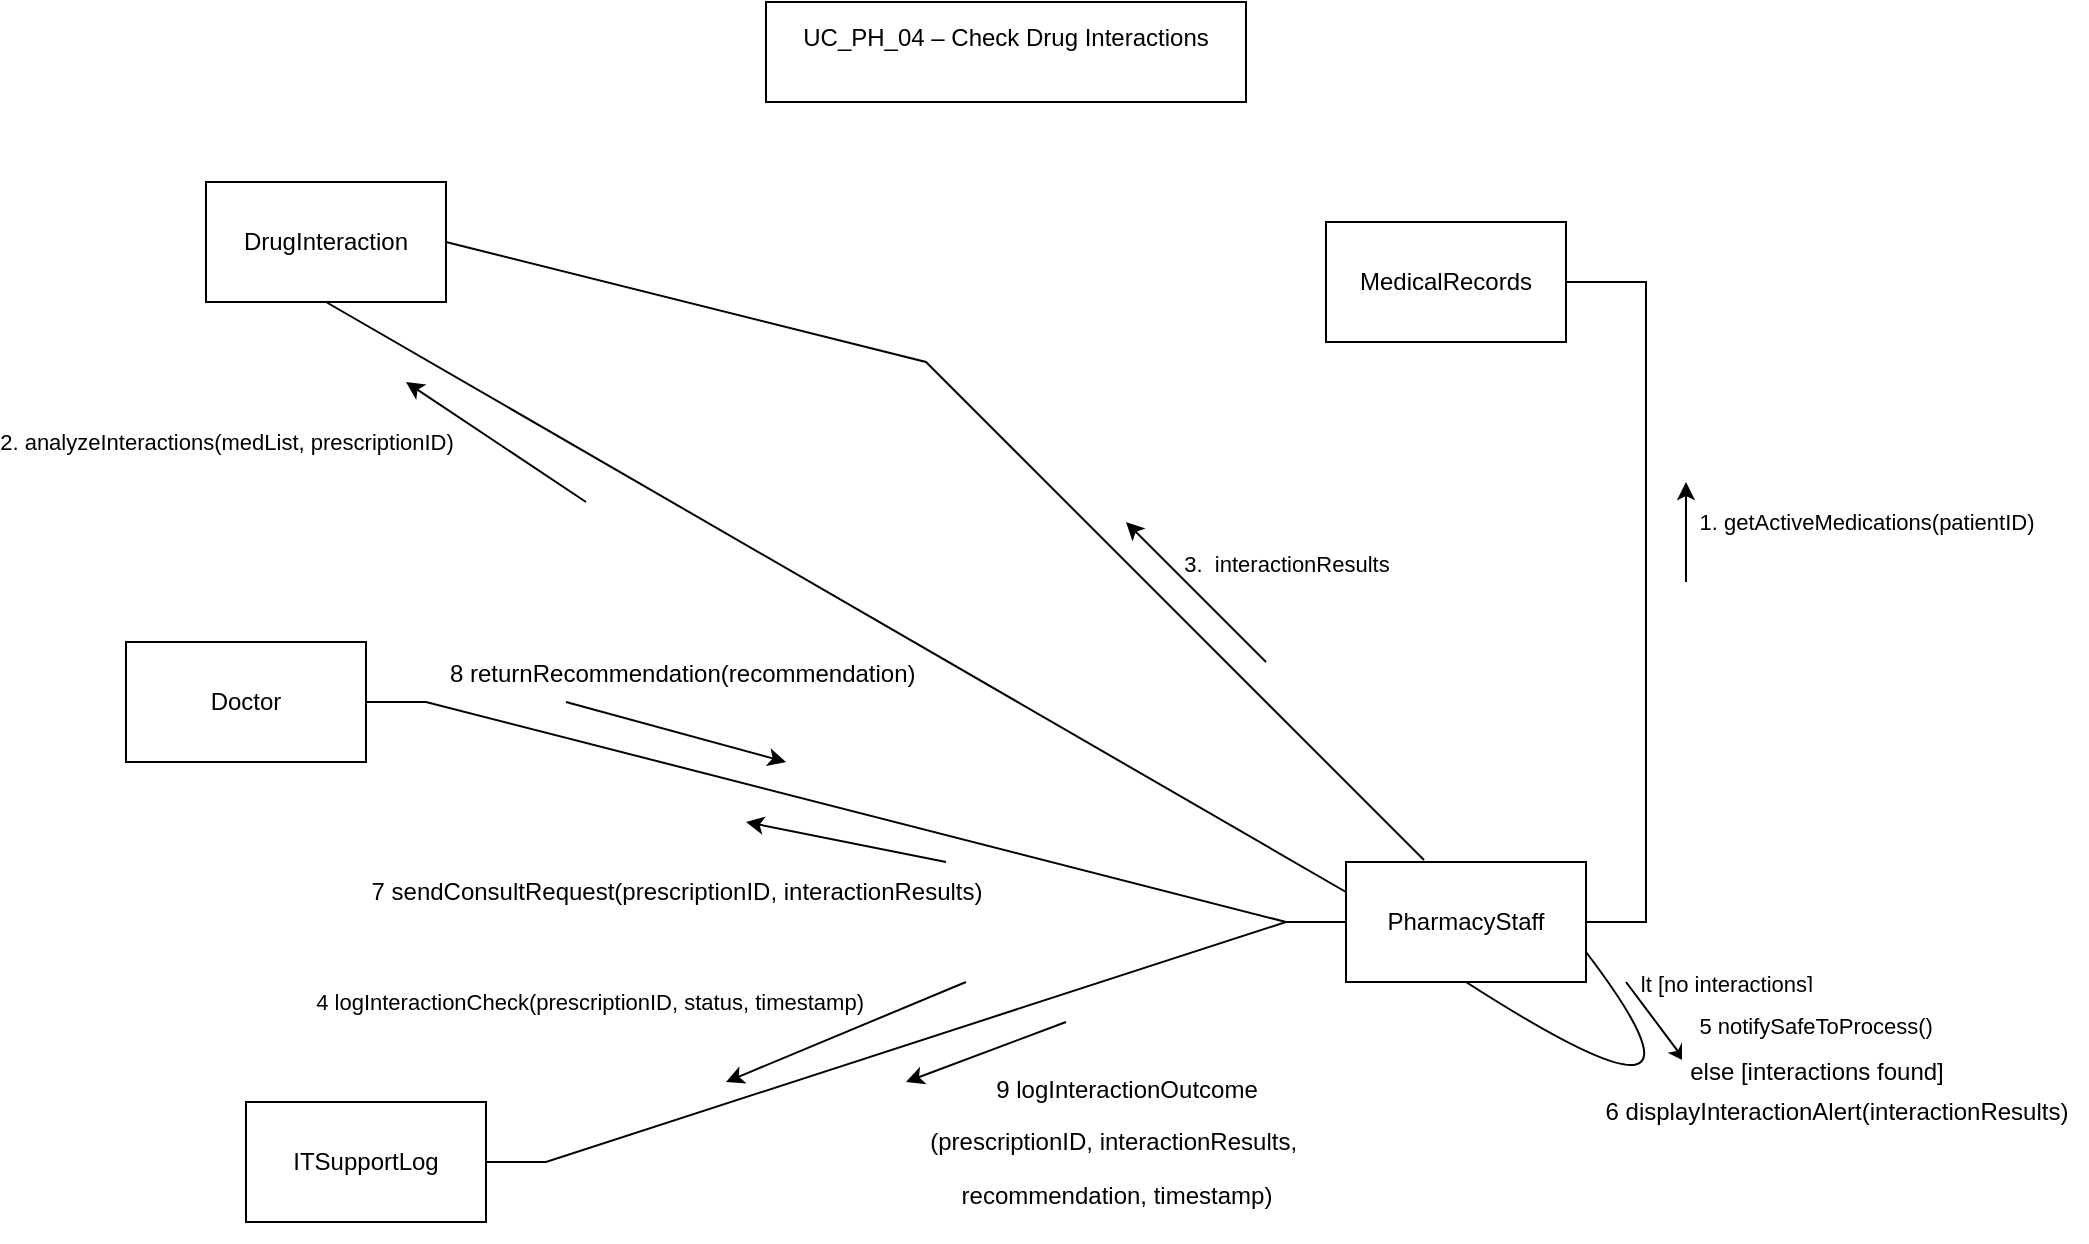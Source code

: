 <mxfile version="26.2.14">
  <diagram name="Page-1" id="9f46799a-70d6-7492-0946-bef42562c5a5">
    <mxGraphModel dx="1426" dy="777" grid="1" gridSize="10" guides="1" tooltips="1" connect="1" arrows="1" fold="1" page="1" pageScale="1" pageWidth="1100" pageHeight="850" background="none" math="0" shadow="0">
      <root>
        <mxCell id="0" />
        <mxCell id="1" parent="0" />
        <mxCell id="6qcLb6IqXo1qKlvq4Bnr-1" value="&lt;div&gt;UC_PH_04 – Check Drug Interactions&lt;/div&gt;&lt;div&gt;&lt;br&gt;&lt;/div&gt;" style="rounded=0;whiteSpace=wrap;html=1;" vertex="1" parent="1">
          <mxGeometry x="420" y="60" width="240" height="50" as="geometry" />
        </mxCell>
        <mxCell id="6qcLb6IqXo1qKlvq4Bnr-11" style="edgeStyle=entityRelationEdgeStyle;rounded=0;orthogonalLoop=1;jettySize=auto;html=1;entryX=1;entryY=0.5;entryDx=0;entryDy=0;endArrow=none;startFill=0;" edge="1" parent="1" source="6qcLb6IqXo1qKlvq4Bnr-3" target="6qcLb6IqXo1qKlvq4Bnr-6">
          <mxGeometry relative="1" as="geometry" />
        </mxCell>
        <mxCell id="6qcLb6IqXo1qKlvq4Bnr-19" value="&amp;nbsp;4 logInteractionCheck(prescriptionID, status, timestamp)" style="edgeLabel;html=1;align=center;verticalAlign=middle;resizable=0;points=[];" vertex="1" connectable="0" parent="6qcLb6IqXo1qKlvq4Bnr-11">
          <mxGeometry x="0.422" y="3" relative="1" as="geometry">
            <mxPoint x="-76" y="-52" as="offset" />
          </mxGeometry>
        </mxCell>
        <mxCell id="6qcLb6IqXo1qKlvq4Bnr-12" style="rounded=0;orthogonalLoop=1;jettySize=auto;html=1;entryX=0.5;entryY=1;entryDx=0;entryDy=0;endArrow=none;startFill=0;endFill=1;exitX=0;exitY=0.25;exitDx=0;exitDy=0;" edge="1" parent="1" source="6qcLb6IqXo1qKlvq4Bnr-3" target="6qcLb6IqXo1qKlvq4Bnr-5">
          <mxGeometry relative="1" as="geometry" />
        </mxCell>
        <mxCell id="6qcLb6IqXo1qKlvq4Bnr-16" value="2. analyzeInteractions(medList, prescriptionID)" style="edgeLabel;html=1;align=center;verticalAlign=middle;resizable=0;points=[];" vertex="1" connectable="0" parent="6qcLb6IqXo1qKlvq4Bnr-12">
          <mxGeometry x="0.558" y="-3" relative="1" as="geometry">
            <mxPoint x="-164" y="7" as="offset" />
          </mxGeometry>
        </mxCell>
        <mxCell id="6qcLb6IqXo1qKlvq4Bnr-13" style="edgeStyle=entityRelationEdgeStyle;rounded=0;orthogonalLoop=1;jettySize=auto;html=1;endArrow=none;startFill=0;endFill=1;" edge="1" parent="1" source="6qcLb6IqXo1qKlvq4Bnr-3" target="6qcLb6IqXo1qKlvq4Bnr-4">
          <mxGeometry relative="1" as="geometry" />
        </mxCell>
        <mxCell id="6qcLb6IqXo1qKlvq4Bnr-15" value="1. getActiveMedications(patientID)" style="edgeLabel;html=1;align=center;verticalAlign=middle;resizable=0;points=[];" vertex="1" connectable="0" parent="6qcLb6IqXo1qKlvq4Bnr-13">
          <mxGeometry x="0.205" relative="1" as="geometry">
            <mxPoint x="110" y="5" as="offset" />
          </mxGeometry>
        </mxCell>
        <mxCell id="6qcLb6IqXo1qKlvq4Bnr-14" style="edgeStyle=entityRelationEdgeStyle;rounded=0;orthogonalLoop=1;jettySize=auto;html=1;entryX=1;entryY=0.5;entryDx=0;entryDy=0;endArrow=none;startFill=0;" edge="1" parent="1" source="6qcLb6IqXo1qKlvq4Bnr-3" target="6qcLb6IqXo1qKlvq4Bnr-7">
          <mxGeometry relative="1" as="geometry" />
        </mxCell>
        <mxCell id="6qcLb6IqXo1qKlvq4Bnr-3" value="PharmacyStaff" style="rounded=0;whiteSpace=wrap;html=1;" vertex="1" parent="1">
          <mxGeometry x="710" y="490" width="120" height="60" as="geometry" />
        </mxCell>
        <mxCell id="6qcLb6IqXo1qKlvq4Bnr-4" value="MedicalRecords" style="rounded=0;whiteSpace=wrap;html=1;" vertex="1" parent="1">
          <mxGeometry x="700" y="170" width="120" height="60" as="geometry" />
        </mxCell>
        <mxCell id="6qcLb6IqXo1qKlvq4Bnr-17" style="rounded=0;orthogonalLoop=1;jettySize=auto;html=1;entryX=0.325;entryY=-0.017;entryDx=0;entryDy=0;entryPerimeter=0;exitX=1;exitY=0.5;exitDx=0;exitDy=0;endArrow=none;startFill=0;" edge="1" parent="1" source="6qcLb6IqXo1qKlvq4Bnr-5" target="6qcLb6IqXo1qKlvq4Bnr-3">
          <mxGeometry relative="1" as="geometry">
            <mxPoint x="710" y="500" as="targetPoint" />
            <Array as="points">
              <mxPoint x="500" y="240" />
            </Array>
          </mxGeometry>
        </mxCell>
        <mxCell id="6qcLb6IqXo1qKlvq4Bnr-18" value="3.&amp;nbsp; interactionResults" style="edgeLabel;html=1;align=center;verticalAlign=middle;resizable=0;points=[];" vertex="1" connectable="0" parent="6qcLb6IqXo1qKlvq4Bnr-17">
          <mxGeometry x="-0.472" y="1" relative="1" as="geometry">
            <mxPoint x="266" y="123" as="offset" />
          </mxGeometry>
        </mxCell>
        <mxCell id="6qcLb6IqXo1qKlvq4Bnr-5" value="DrugInteraction" style="rounded=0;whiteSpace=wrap;html=1;" vertex="1" parent="1">
          <mxGeometry x="140" y="150" width="120" height="60" as="geometry" />
        </mxCell>
        <mxCell id="6qcLb6IqXo1qKlvq4Bnr-6" value="ITSupportLog" style="rounded=0;whiteSpace=wrap;html=1;" vertex="1" parent="1">
          <mxGeometry x="160" y="610" width="120" height="60" as="geometry" />
        </mxCell>
        <mxCell id="6qcLb6IqXo1qKlvq4Bnr-7" value="Doctor" style="rounded=0;whiteSpace=wrap;html=1;" vertex="1" parent="1">
          <mxGeometry x="100" y="380" width="120" height="60" as="geometry" />
        </mxCell>
        <mxCell id="6qcLb6IqXo1qKlvq4Bnr-20" value="" style="endArrow=classic;html=1;rounded=0;" edge="1" parent="1">
          <mxGeometry width="50" height="50" relative="1" as="geometry">
            <mxPoint x="880" y="350" as="sourcePoint" />
            <mxPoint x="880" y="300" as="targetPoint" />
          </mxGeometry>
        </mxCell>
        <mxCell id="6qcLb6IqXo1qKlvq4Bnr-21" value="" style="endArrow=classic;html=1;rounded=0;" edge="1" parent="1">
          <mxGeometry width="50" height="50" relative="1" as="geometry">
            <mxPoint x="670" y="390" as="sourcePoint" />
            <mxPoint x="600" y="320" as="targetPoint" />
          </mxGeometry>
        </mxCell>
        <mxCell id="6qcLb6IqXo1qKlvq4Bnr-22" value="" style="endArrow=classic;html=1;rounded=0;" edge="1" parent="1">
          <mxGeometry width="50" height="50" relative="1" as="geometry">
            <mxPoint x="330" y="310" as="sourcePoint" />
            <mxPoint x="240" y="250" as="targetPoint" />
          </mxGeometry>
        </mxCell>
        <mxCell id="6qcLb6IqXo1qKlvq4Bnr-23" value="" style="endArrow=classic;html=1;rounded=0;" edge="1" parent="1">
          <mxGeometry width="50" height="50" relative="1" as="geometry">
            <mxPoint x="520" y="550" as="sourcePoint" />
            <mxPoint x="400" y="600" as="targetPoint" />
          </mxGeometry>
        </mxCell>
        <mxCell id="6qcLb6IqXo1qKlvq4Bnr-24" value="" style="endArrow=none;html=1;rounded=0;entryX=1;entryY=0.75;entryDx=0;entryDy=0;exitX=0.5;exitY=1;exitDx=0;exitDy=0;edgeStyle=orthogonalEdgeStyle;curved=1;" edge="1" parent="1" source="6qcLb6IqXo1qKlvq4Bnr-3" target="6qcLb6IqXo1qKlvq4Bnr-3">
          <mxGeometry width="50" height="50" relative="1" as="geometry">
            <mxPoint x="550" y="410" as="sourcePoint" />
            <mxPoint x="600" y="360" as="targetPoint" />
            <Array as="points">
              <mxPoint x="910" y="640" />
            </Array>
          </mxGeometry>
        </mxCell>
        <mxCell id="6qcLb6IqXo1qKlvq4Bnr-25" value="&lt;p data-pm-slice=&quot;1 1 [&amp;quot;ordered_list&amp;quot;,{&amp;quot;spread&amp;quot;:true,&amp;quot;startingNumber&amp;quot;:1,&amp;quot;start&amp;quot;:54,&amp;quot;end&amp;quot;:2817},&amp;quot;regular_list_item&amp;quot;,{&amp;quot;start&amp;quot;:1297,&amp;quot;end&amp;quot;:2580}]&quot;&gt;lt [no interactions]&lt;/p&gt;" style="edgeLabel;html=1;align=center;verticalAlign=middle;resizable=0;points=[];" vertex="1" connectable="0" parent="6qcLb6IqXo1qKlvq4Bnr-24">
          <mxGeometry x="0.737" relative="1" as="geometry">
            <mxPoint x="46" y="-16" as="offset" />
          </mxGeometry>
        </mxCell>
        <mxCell id="6qcLb6IqXo1qKlvq4Bnr-26" value="" style="endArrow=classic;html=1;rounded=0;" edge="1" parent="1">
          <mxGeometry width="50" height="50" relative="1" as="geometry">
            <mxPoint x="850" y="550" as="sourcePoint" />
            <mxPoint x="880" y="590" as="targetPoint" />
          </mxGeometry>
        </mxCell>
        <mxCell id="6qcLb6IqXo1qKlvq4Bnr-27" value="&lt;p data-pm-slice=&quot;1 1 [&amp;quot;ordered_list&amp;quot;,{&amp;quot;spread&amp;quot;:true,&amp;quot;startingNumber&amp;quot;:1,&amp;quot;start&amp;quot;:54,&amp;quot;end&amp;quot;:2817},&amp;quot;regular_list_item&amp;quot;,{&amp;quot;start&amp;quot;:1297,&amp;quot;end&amp;quot;:2580}]&quot;&gt;&amp;nbsp; &amp;nbsp;5 notifySafeToProcess()&lt;/p&gt;" style="edgeLabel;html=1;align=center;verticalAlign=middle;resizable=0;points=[];" vertex="1" connectable="0" parent="6qcLb6IqXo1qKlvq4Bnr-26">
          <mxGeometry x="0.088" relative="1" as="geometry">
            <mxPoint x="74" as="offset" />
          </mxGeometry>
        </mxCell>
        <mxCell id="6qcLb6IqXo1qKlvq4Bnr-28" value="&lt;p data-pm-slice=&quot;1 1 [&amp;quot;ordered_list&amp;quot;,{&amp;quot;spread&amp;quot;:true,&amp;quot;startingNumber&amp;quot;:1,&amp;quot;start&amp;quot;:54,&amp;quot;end&amp;quot;:2817},&amp;quot;regular_list_item&amp;quot;,{&amp;quot;start&amp;quot;:1297,&amp;quot;end&amp;quot;:2580}]&quot;&gt;else [interactions found]&lt;/p&gt;" style="text;html=1;align=center;verticalAlign=middle;resizable=0;points=[];autosize=1;strokeColor=none;fillColor=none;" vertex="1" parent="1">
          <mxGeometry x="870" y="570" width="150" height="50" as="geometry" />
        </mxCell>
        <mxCell id="6qcLb6IqXo1qKlvq4Bnr-29" value="&lt;p data-pm-slice=&quot;1 1 [&amp;quot;ordered_list&amp;quot;,{&amp;quot;spread&amp;quot;:true,&amp;quot;startingNumber&amp;quot;:1,&amp;quot;start&amp;quot;:54,&amp;quot;end&amp;quot;:2817},&amp;quot;regular_list_item&amp;quot;,{&amp;quot;start&amp;quot;:1297,&amp;quot;end&amp;quot;:2580}]&quot;&gt;&amp;nbsp; &amp;nbsp;6 displayInteractionAlert(interactionResults)&lt;/p&gt;" style="text;html=1;align=center;verticalAlign=middle;resizable=0;points=[];autosize=1;strokeColor=none;fillColor=none;" vertex="1" parent="1">
          <mxGeometry x="820" y="590" width="260" height="50" as="geometry" />
        </mxCell>
        <mxCell id="6qcLb6IqXo1qKlvq4Bnr-30" value="" style="endArrow=classic;html=1;rounded=0;" edge="1" parent="1">
          <mxGeometry width="50" height="50" relative="1" as="geometry">
            <mxPoint x="510" y="490" as="sourcePoint" />
            <mxPoint x="410" y="470" as="targetPoint" />
          </mxGeometry>
        </mxCell>
        <mxCell id="6qcLb6IqXo1qKlvq4Bnr-31" value="&lt;p data-pm-slice=&quot;1 1 [&amp;quot;ordered_list&amp;quot;,{&amp;quot;spread&amp;quot;:true,&amp;quot;startingNumber&amp;quot;:1,&amp;quot;start&amp;quot;:54,&amp;quot;end&amp;quot;:2817},&amp;quot;regular_list_item&amp;quot;,{&amp;quot;start&amp;quot;:1297,&amp;quot;end&amp;quot;:2580}]&quot;&gt;&amp;nbsp; &amp;nbsp;7 sendConsultRequest(prescriptionID, interactionResults)&lt;/p&gt;" style="text;html=1;align=center;verticalAlign=middle;resizable=0;points=[];autosize=1;strokeColor=none;fillColor=none;" vertex="1" parent="1">
          <mxGeometry x="200" y="480" width="340" height="50" as="geometry" />
        </mxCell>
        <mxCell id="6qcLb6IqXo1qKlvq4Bnr-32" value="" style="endArrow=classic;html=1;rounded=0;" edge="1" parent="1">
          <mxGeometry width="50" height="50" relative="1" as="geometry">
            <mxPoint x="320" y="410" as="sourcePoint" />
            <mxPoint x="430" y="440" as="targetPoint" />
          </mxGeometry>
        </mxCell>
        <mxCell id="6qcLb6IqXo1qKlvq4Bnr-33" value="&lt;p data-pm-slice=&quot;1 1 [&amp;quot;ordered_list&amp;quot;,{&amp;quot;spread&amp;quot;:true,&amp;quot;startingNumber&amp;quot;:1,&amp;quot;start&amp;quot;:54,&amp;quot;end&amp;quot;:2817},&amp;quot;regular_list_item&amp;quot;,{&amp;quot;start&amp;quot;:1297,&amp;quot;end&amp;quot;:2580}]&quot;&gt;&lt;span&gt;   8 returnRecommendation(recommendation)&lt;/span&gt;&lt;/p&gt;" style="text;whiteSpace=wrap;html=1;" vertex="1" parent="1">
          <mxGeometry x="260" y="370" width="270" height="60" as="geometry" />
        </mxCell>
        <mxCell id="6qcLb6IqXo1qKlvq4Bnr-34" value="" style="endArrow=classic;html=1;rounded=0;" edge="1" parent="1">
          <mxGeometry width="50" height="50" relative="1" as="geometry">
            <mxPoint x="570" y="570" as="sourcePoint" />
            <mxPoint x="490" y="600" as="targetPoint" />
          </mxGeometry>
        </mxCell>
        <mxCell id="6qcLb6IqXo1qKlvq4Bnr-36" value="&lt;p data-pm-slice=&quot;1 1 [&amp;quot;ordered_list&amp;quot;,{&amp;quot;spread&amp;quot;:true,&amp;quot;startingNumber&amp;quot;:1,&amp;quot;start&amp;quot;:54,&amp;quot;end&amp;quot;:2817},&amp;quot;regular_list_item&amp;quot;,{&amp;quot;start&amp;quot;:1297,&amp;quot;end&amp;quot;:2580}]&quot;&gt;&amp;nbsp; &amp;nbsp;9 logInteractionOutcome&lt;/p&gt;&lt;p data-pm-slice=&quot;1 1 [&amp;quot;ordered_list&amp;quot;,{&amp;quot;spread&amp;quot;:true,&amp;quot;startingNumber&amp;quot;:1,&amp;quot;start&amp;quot;:54,&amp;quot;end&amp;quot;:2817},&amp;quot;regular_list_item&amp;quot;,{&amp;quot;start&amp;quot;:1297,&amp;quot;end&amp;quot;:2580}]&quot;&gt;(prescriptionID, interactionResults,&amp;nbsp;&lt;/p&gt;&lt;p data-pm-slice=&quot;1 1 [&amp;quot;ordered_list&amp;quot;,{&amp;quot;spread&amp;quot;:true,&amp;quot;startingNumber&amp;quot;:1,&amp;quot;start&amp;quot;:54,&amp;quot;end&amp;quot;:2817},&amp;quot;regular_list_item&amp;quot;,{&amp;quot;start&amp;quot;:1297,&amp;quot;end&amp;quot;:2580}]&quot;&gt;recommendation, timestamp)&lt;/p&gt;" style="text;html=1;align=center;verticalAlign=middle;resizable=0;points=[];autosize=1;strokeColor=none;fillColor=none;" vertex="1" parent="1">
          <mxGeometry x="490" y="580" width="210" height="100" as="geometry" />
        </mxCell>
      </root>
    </mxGraphModel>
  </diagram>
</mxfile>
